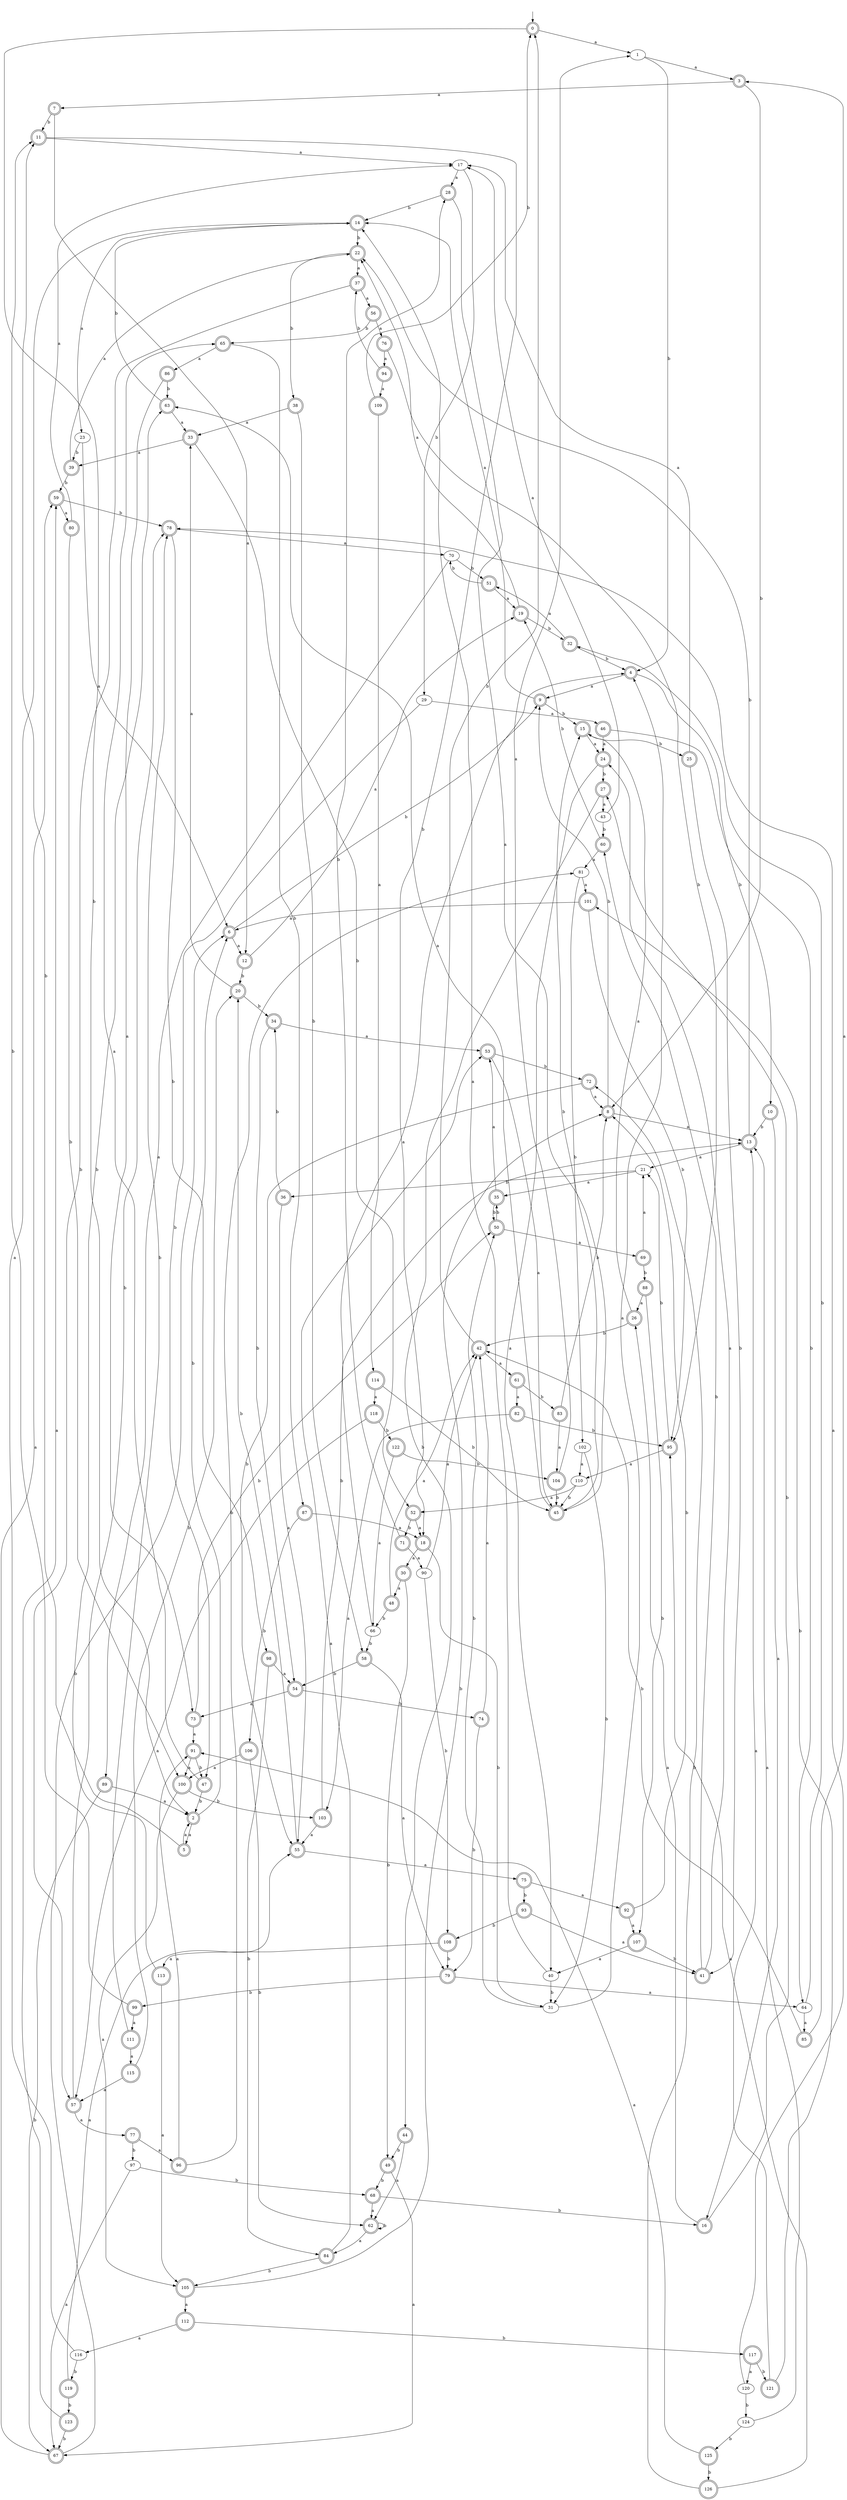 digraph RandomDFA {
  __start0 [label="", shape=none];
  __start0 -> 0 [label=""];
  0 [shape=circle] [shape=doublecircle]
  0 -> 1 [label="a"]
  0 -> 2 [label="b"]
  1
  1 -> 3 [label="a"]
  1 -> 4 [label="b"]
  2 [shape=doublecircle]
  2 -> 5 [label="a"]
  2 -> 6 [label="b"]
  3 [shape=doublecircle]
  3 -> 7 [label="a"]
  3 -> 8 [label="b"]
  4 [shape=doublecircle]
  4 -> 9 [label="a"]
  4 -> 10 [label="b"]
  5 [shape=doublecircle]
  5 -> 2 [label="a"]
  5 -> 11 [label="b"]
  6 [shape=doublecircle]
  6 -> 12 [label="a"]
  6 -> 9 [label="b"]
  7 [shape=doublecircle]
  7 -> 12 [label="a"]
  7 -> 11 [label="b"]
  8 [shape=doublecircle]
  8 -> 13 [label="a"]
  8 -> 9 [label="b"]
  9 [shape=doublecircle]
  9 -> 14 [label="a"]
  9 -> 15 [label="b"]
  10 [shape=doublecircle]
  10 -> 16 [label="a"]
  10 -> 13 [label="b"]
  11 [shape=doublecircle]
  11 -> 17 [label="a"]
  11 -> 18 [label="b"]
  12 [shape=doublecircle]
  12 -> 19 [label="a"]
  12 -> 20 [label="b"]
  13 [shape=doublecircle]
  13 -> 21 [label="a"]
  13 -> 22 [label="b"]
  14 [shape=doublecircle]
  14 -> 23 [label="a"]
  14 -> 22 [label="b"]
  15 [shape=doublecircle]
  15 -> 24 [label="a"]
  15 -> 25 [label="b"]
  16 [shape=doublecircle]
  16 -> 26 [label="a"]
  16 -> 27 [label="b"]
  17
  17 -> 28 [label="a"]
  17 -> 29 [label="b"]
  18 [shape=doublecircle]
  18 -> 30 [label="a"]
  18 -> 31 [label="b"]
  19 [shape=doublecircle]
  19 -> 22 [label="a"]
  19 -> 32 [label="b"]
  20 [shape=doublecircle]
  20 -> 33 [label="a"]
  20 -> 34 [label="b"]
  21
  21 -> 35 [label="a"]
  21 -> 36 [label="b"]
  22 [shape=doublecircle]
  22 -> 37 [label="a"]
  22 -> 38 [label="b"]
  23
  23 -> 6 [label="a"]
  23 -> 39 [label="b"]
  24 [shape=doublecircle]
  24 -> 40 [label="a"]
  24 -> 27 [label="b"]
  25 [shape=doublecircle]
  25 -> 17 [label="a"]
  25 -> 41 [label="b"]
  26 [shape=doublecircle]
  26 -> 15 [label="a"]
  26 -> 42 [label="b"]
  27 [shape=doublecircle]
  27 -> 43 [label="a"]
  27 -> 44 [label="b"]
  28 [shape=doublecircle]
  28 -> 45 [label="a"]
  28 -> 14 [label="b"]
  29
  29 -> 46 [label="a"]
  29 -> 47 [label="b"]
  30 [shape=doublecircle]
  30 -> 48 [label="a"]
  30 -> 49 [label="b"]
  31
  31 -> 4 [label="a"]
  31 -> 50 [label="b"]
  32 [shape=doublecircle]
  32 -> 51 [label="a"]
  32 -> 4 [label="b"]
  33 [shape=doublecircle]
  33 -> 39 [label="a"]
  33 -> 52 [label="b"]
  34 [shape=doublecircle]
  34 -> 53 [label="a"]
  34 -> 54 [label="b"]
  35 [shape=doublecircle]
  35 -> 53 [label="a"]
  35 -> 50 [label="b"]
  36 [shape=doublecircle]
  36 -> 55 [label="a"]
  36 -> 34 [label="b"]
  37 [shape=doublecircle]
  37 -> 56 [label="a"]
  37 -> 57 [label="b"]
  38 [shape=doublecircle]
  38 -> 33 [label="a"]
  38 -> 58 [label="b"]
  39 [shape=doublecircle]
  39 -> 22 [label="a"]
  39 -> 59 [label="b"]
  40
  40 -> 14 [label="a"]
  40 -> 31 [label="b"]
  41 [shape=doublecircle]
  41 -> 24 [label="a"]
  41 -> 60 [label="b"]
  42 [shape=doublecircle]
  42 -> 61 [label="a"]
  42 -> 0 [label="b"]
  43
  43 -> 17 [label="a"]
  43 -> 60 [label="b"]
  44 [shape=doublecircle]
  44 -> 62 [label="a"]
  44 -> 49 [label="b"]
  45 [shape=doublecircle]
  45 -> 63 [label="a"]
  45 -> 15 [label="b"]
  46 [shape=doublecircle]
  46 -> 24 [label="a"]
  46 -> 64 [label="b"]
  47 [shape=doublecircle]
  47 -> 65 [label="a"]
  47 -> 2 [label="b"]
  48 [shape=doublecircle]
  48 -> 42 [label="a"]
  48 -> 66 [label="b"]
  49 [shape=doublecircle]
  49 -> 67 [label="a"]
  49 -> 68 [label="b"]
  50 [shape=doublecircle]
  50 -> 69 [label="a"]
  50 -> 35 [label="b"]
  51 [shape=doublecircle]
  51 -> 19 [label="a"]
  51 -> 70 [label="b"]
  52 [shape=doublecircle]
  52 -> 18 [label="a"]
  52 -> 71 [label="b"]
  53 [shape=doublecircle]
  53 -> 45 [label="a"]
  53 -> 72 [label="b"]
  54 [shape=doublecircle]
  54 -> 73 [label="a"]
  54 -> 74 [label="b"]
  55 [shape=doublecircle]
  55 -> 75 [label="a"]
  55 -> 20 [label="b"]
  56 [shape=doublecircle]
  56 -> 76 [label="a"]
  56 -> 65 [label="b"]
  57 [shape=doublecircle]
  57 -> 77 [label="a"]
  57 -> 78 [label="b"]
  58 [shape=doublecircle]
  58 -> 79 [label="a"]
  58 -> 54 [label="b"]
  59 [shape=doublecircle]
  59 -> 80 [label="a"]
  59 -> 78 [label="b"]
  60 [shape=doublecircle]
  60 -> 81 [label="a"]
  60 -> 19 [label="b"]
  61 [shape=doublecircle]
  61 -> 82 [label="a"]
  61 -> 83 [label="b"]
  62 [shape=doublecircle]
  62 -> 84 [label="a"]
  62 -> 62 [label="b"]
  63 [shape=doublecircle]
  63 -> 33 [label="a"]
  63 -> 14 [label="b"]
  64
  64 -> 85 [label="a"]
  64 -> 32 [label="b"]
  65 [shape=doublecircle]
  65 -> 86 [label="a"]
  65 -> 87 [label="b"]
  66
  66 -> 4 [label="a"]
  66 -> 58 [label="b"]
  67 [shape=doublecircle]
  67 -> 59 [label="a"]
  67 -> 6 [label="b"]
  68 [shape=doublecircle]
  68 -> 62 [label="a"]
  68 -> 16 [label="b"]
  69 [shape=doublecircle]
  69 -> 21 [label="a"]
  69 -> 88 [label="b"]
  70
  70 -> 89 [label="a"]
  70 -> 51 [label="b"]
  71 [shape=doublecircle]
  71 -> 90 [label="a"]
  71 -> 28 [label="b"]
  72 [shape=doublecircle]
  72 -> 8 [label="a"]
  72 -> 55 [label="b"]
  73 [shape=doublecircle]
  73 -> 91 [label="a"]
  73 -> 50 [label="b"]
  74 [shape=doublecircle]
  74 -> 42 [label="a"]
  74 -> 79 [label="b"]
  75 [shape=doublecircle]
  75 -> 92 [label="a"]
  75 -> 93 [label="b"]
  76 [shape=doublecircle]
  76 -> 94 [label="a"]
  76 -> 95 [label="b"]
  77 [shape=doublecircle]
  77 -> 96 [label="a"]
  77 -> 97 [label="b"]
  78 [shape=doublecircle]
  78 -> 70 [label="a"]
  78 -> 98 [label="b"]
  79 [shape=doublecircle]
  79 -> 64 [label="a"]
  79 -> 99 [label="b"]
  80 [shape=doublecircle]
  80 -> 17 [label="a"]
  80 -> 100 [label="b"]
  81
  81 -> 101 [label="a"]
  81 -> 102 [label="b"]
  82 [shape=doublecircle]
  82 -> 103 [label="a"]
  82 -> 95 [label="b"]
  83 [shape=doublecircle]
  83 -> 104 [label="a"]
  83 -> 8 [label="b"]
  84 [shape=doublecircle]
  84 -> 53 [label="a"]
  84 -> 105 [label="b"]
  85 [shape=doublecircle]
  85 -> 3 [label="a"]
  85 -> 42 [label="b"]
  86 [shape=doublecircle]
  86 -> 73 [label="a"]
  86 -> 63 [label="b"]
  87 [shape=doublecircle]
  87 -> 18 [label="a"]
  87 -> 106 [label="b"]
  88 [shape=doublecircle]
  88 -> 26 [label="a"]
  88 -> 107 [label="b"]
  89 [shape=doublecircle]
  89 -> 2 [label="a"]
  89 -> 67 [label="b"]
  90
  90 -> 42 [label="a"]
  90 -> 108 [label="b"]
  91 [shape=doublecircle]
  91 -> 100 [label="a"]
  91 -> 47 [label="b"]
  92 [shape=doublecircle]
  92 -> 107 [label="a"]
  92 -> 8 [label="b"]
  93 [shape=doublecircle]
  93 -> 41 [label="a"]
  93 -> 108 [label="b"]
  94 [shape=doublecircle]
  94 -> 109 [label="a"]
  94 -> 37 [label="b"]
  95 [shape=doublecircle]
  95 -> 110 [label="a"]
  95 -> 21 [label="b"]
  96 [shape=doublecircle]
  96 -> 91 [label="a"]
  96 -> 81 [label="b"]
  97
  97 -> 67 [label="a"]
  97 -> 68 [label="b"]
  98 [shape=doublecircle]
  98 -> 54 [label="a"]
  98 -> 84 [label="b"]
  99 [shape=doublecircle]
  99 -> 111 [label="a"]
  99 -> 11 [label="b"]
  100 [shape=doublecircle]
  100 -> 105 [label="a"]
  100 -> 103 [label="b"]
  101 [shape=doublecircle]
  101 -> 6 [label="a"]
  101 -> 95 [label="b"]
  102
  102 -> 110 [label="a"]
  102 -> 31 [label="b"]
  103 [shape=doublecircle]
  103 -> 55 [label="a"]
  103 -> 13 [label="b"]
  104 [shape=doublecircle]
  104 -> 1 [label="a"]
  104 -> 45 [label="b"]
  105 [shape=doublecircle]
  105 -> 112 [label="a"]
  105 -> 8 [label="b"]
  106 [shape=doublecircle]
  106 -> 100 [label="a"]
  106 -> 62 [label="b"]
  107 [shape=doublecircle]
  107 -> 40 [label="a"]
  107 -> 41 [label="b"]
  108 [shape=doublecircle]
  108 -> 113 [label="a"]
  108 -> 79 [label="b"]
  109 [shape=doublecircle]
  109 -> 114 [label="a"]
  109 -> 0 [label="b"]
  110
  110 -> 52 [label="a"]
  110 -> 45 [label="b"]
  111 [shape=doublecircle]
  111 -> 115 [label="a"]
  111 -> 78 [label="b"]
  112 [shape=doublecircle]
  112 -> 116 [label="a"]
  112 -> 117 [label="b"]
  113 [shape=doublecircle]
  113 -> 105 [label="a"]
  113 -> 63 [label="b"]
  114 [shape=doublecircle]
  114 -> 118 [label="a"]
  114 -> 45 [label="b"]
  115 [shape=doublecircle]
  115 -> 57 [label="a"]
  115 -> 20 [label="b"]
  116
  116 -> 14 [label="a"]
  116 -> 119 [label="b"]
  117 [shape=doublecircle]
  117 -> 120 [label="a"]
  117 -> 121 [label="b"]
  118 [shape=doublecircle]
  118 -> 57 [label="a"]
  118 -> 122 [label="b"]
  119 [shape=doublecircle]
  119 -> 55 [label="a"]
  119 -> 123 [label="b"]
  120
  120 -> 78 [label="a"]
  120 -> 124 [label="b"]
  121 [shape=doublecircle]
  121 -> 13 [label="a"]
  121 -> 101 [label="b"]
  122 [shape=doublecircle]
  122 -> 66 [label="a"]
  122 -> 104 [label="b"]
  123 [shape=doublecircle]
  123 -> 59 [label="a"]
  123 -> 67 [label="b"]
  124
  124 -> 13 [label="a"]
  124 -> 125 [label="b"]
  125 [shape=doublecircle]
  125 -> 91 [label="a"]
  125 -> 126 [label="b"]
  126 [shape=doublecircle]
  126 -> 95 [label="a"]
  126 -> 72 [label="b"]
}
